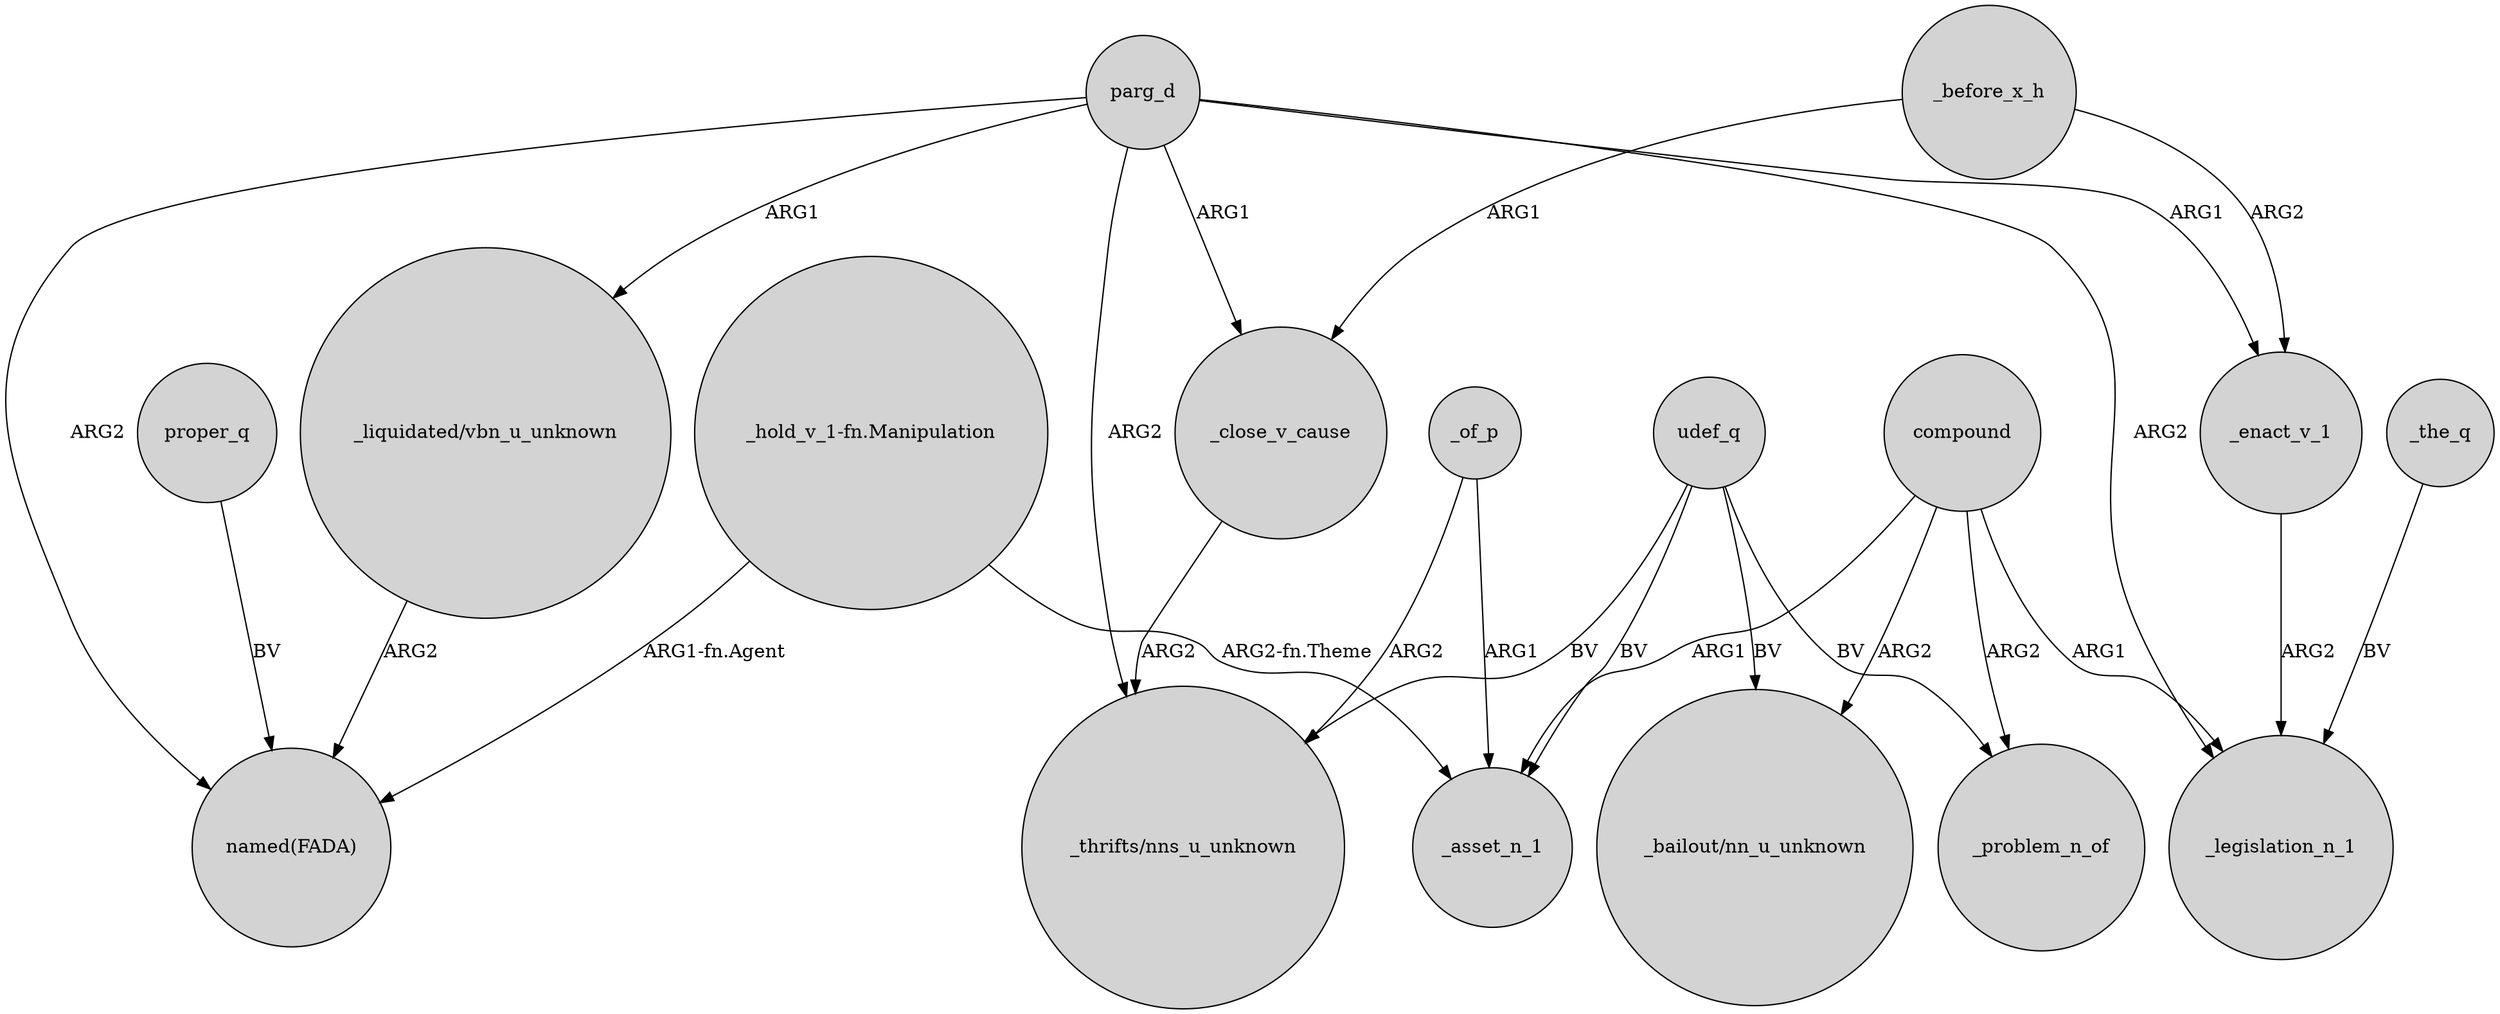 digraph {
	node [shape=circle style=filled]
	parg_d -> "named(FADA)" [label=ARG2]
	proper_q -> "named(FADA)" [label=BV]
	_enact_v_1 -> _legislation_n_1 [label=ARG2]
	udef_q -> "_thrifts/nns_u_unknown" [label=BV]
	"_liquidated/vbn_u_unknown" -> "named(FADA)" [label=ARG2]
	compound -> "_bailout/nn_u_unknown" [label=ARG2]
	"_hold_v_1-fn.Manipulation" -> "named(FADA)" [label="ARG1-fn.Agent"]
	compound -> _asset_n_1 [label=ARG1]
	udef_q -> _problem_n_of [label=BV]
	udef_q -> _asset_n_1 [label=BV]
	parg_d -> "_liquidated/vbn_u_unknown" [label=ARG1]
	udef_q -> "_bailout/nn_u_unknown" [label=BV]
	parg_d -> _close_v_cause [label=ARG1]
	_of_p -> _asset_n_1 [label=ARG1]
	_the_q -> _legislation_n_1 [label=BV]
	_of_p -> "_thrifts/nns_u_unknown" [label=ARG2]
	_before_x_h -> _enact_v_1 [label=ARG2]
	compound -> _legislation_n_1 [label=ARG1]
	_before_x_h -> _close_v_cause [label=ARG1]
	parg_d -> _enact_v_1 [label=ARG1]
	_close_v_cause -> "_thrifts/nns_u_unknown" [label=ARG2]
	compound -> _problem_n_of [label=ARG2]
	"_hold_v_1-fn.Manipulation" -> _asset_n_1 [label="ARG2-fn.Theme"]
	parg_d -> "_thrifts/nns_u_unknown" [label=ARG2]
	parg_d -> _legislation_n_1 [label=ARG2]
}
